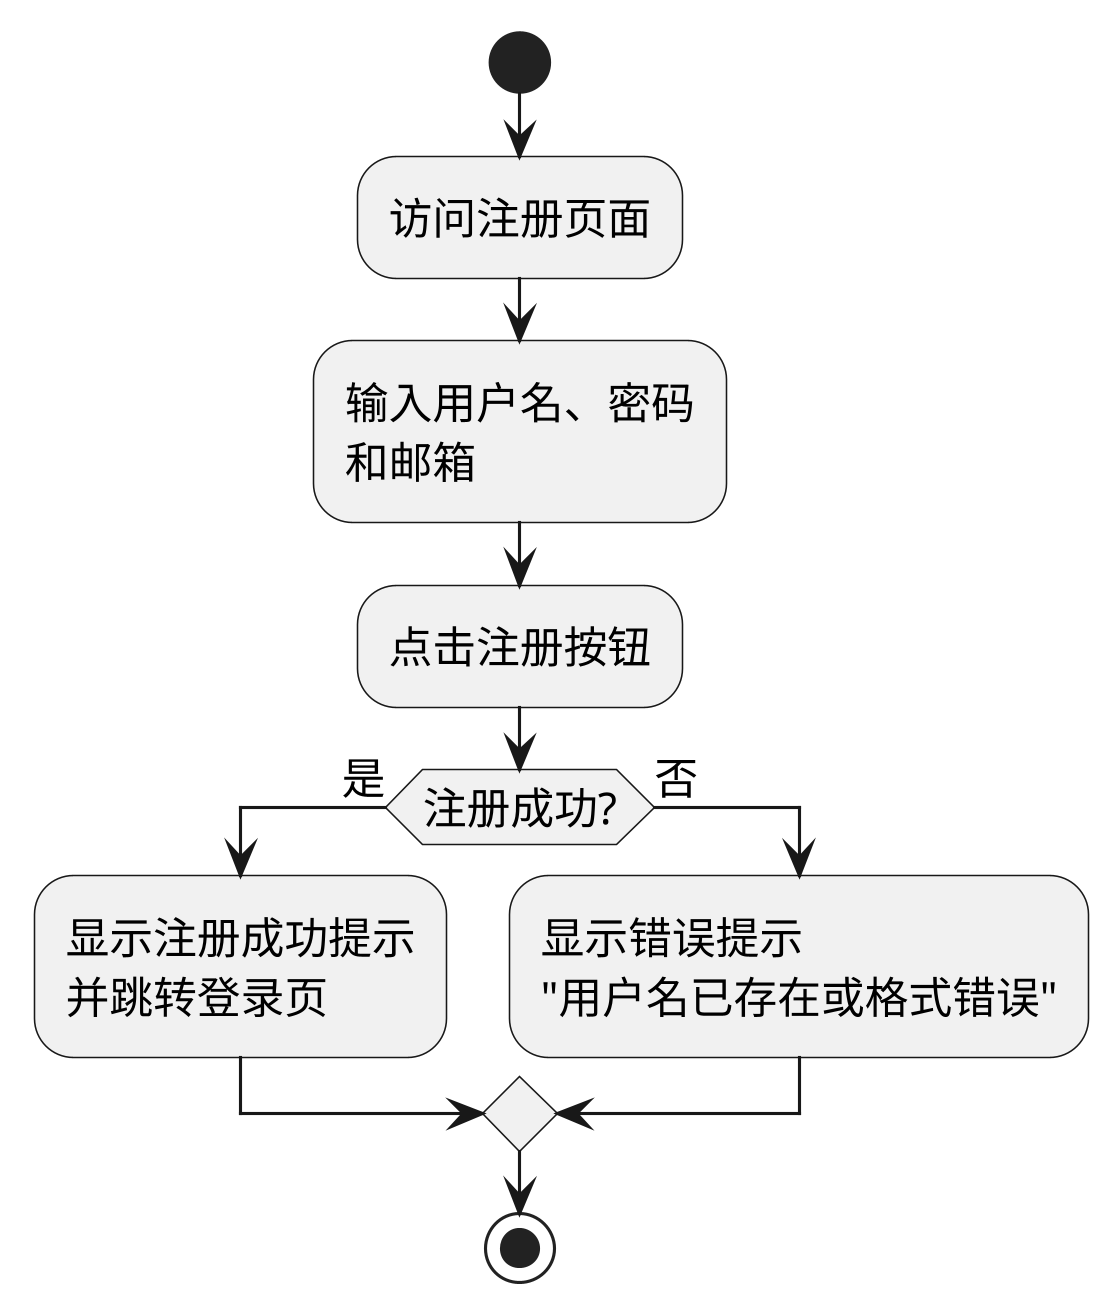 @startuml
skinparam monochrome true
skinparam dpi 300
skinparam defaultFontSize 14

start
:访问注册页面;
:输入用户名、密码\n和邮箱;
:点击注册按钮;
if (注册成功?) then (是)
  :显示注册成功提示\n并跳转登录页;
else (否)
  :显示错误提示\n"用户名已存在或格式错误";
endif
stop
@enduml